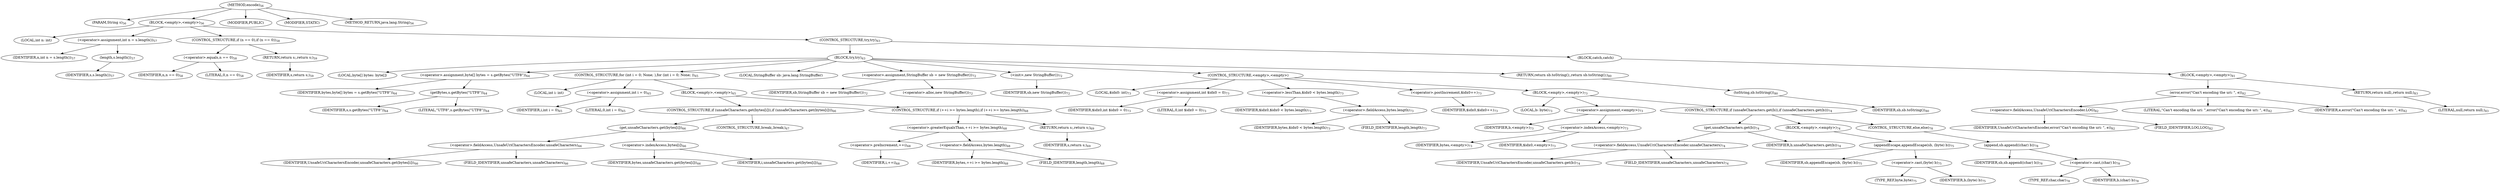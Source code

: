 digraph "encode" {  
"29" [label = <(METHOD,encode)<SUB>56</SUB>> ]
"30" [label = <(PARAM,String s)<SUB>56</SUB>> ]
"31" [label = <(BLOCK,&lt;empty&gt;,&lt;empty&gt;)<SUB>56</SUB>> ]
"32" [label = <(LOCAL,int n: int)> ]
"33" [label = <(&lt;operator&gt;.assignment,int n = s.length())<SUB>57</SUB>> ]
"34" [label = <(IDENTIFIER,n,int n = s.length())<SUB>57</SUB>> ]
"35" [label = <(length,s.length())<SUB>57</SUB>> ]
"36" [label = <(IDENTIFIER,s,s.length())<SUB>57</SUB>> ]
"37" [label = <(CONTROL_STRUCTURE,if (n == 0),if (n == 0))<SUB>58</SUB>> ]
"38" [label = <(&lt;operator&gt;.equals,n == 0)<SUB>58</SUB>> ]
"39" [label = <(IDENTIFIER,n,n == 0)<SUB>58</SUB>> ]
"40" [label = <(LITERAL,0,n == 0)<SUB>58</SUB>> ]
"41" [label = <(RETURN,return s;,return s;)<SUB>59</SUB>> ]
"42" [label = <(IDENTIFIER,s,return s;)<SUB>59</SUB>> ]
"43" [label = <(CONTROL_STRUCTURE,try,try)<SUB>63</SUB>> ]
"44" [label = <(BLOCK,try,try)<SUB>63</SUB>> ]
"45" [label = <(LOCAL,byte[] bytes: byte[])> ]
"46" [label = <(&lt;operator&gt;.assignment,byte[] bytes = s.getBytes(&quot;UTF8&quot;))<SUB>64</SUB>> ]
"47" [label = <(IDENTIFIER,bytes,byte[] bytes = s.getBytes(&quot;UTF8&quot;))<SUB>64</SUB>> ]
"48" [label = <(getBytes,s.getBytes(&quot;UTF8&quot;))<SUB>64</SUB>> ]
"49" [label = <(IDENTIFIER,s,s.getBytes(&quot;UTF8&quot;))<SUB>64</SUB>> ]
"50" [label = <(LITERAL,&quot;UTF8&quot;,s.getBytes(&quot;UTF8&quot;))<SUB>64</SUB>> ]
"51" [label = <(CONTROL_STRUCTURE,for (int i = 0; None; ),for (int i = 0; None; ))<SUB>65</SUB>> ]
"52" [label = <(LOCAL,int i: int)> ]
"53" [label = <(&lt;operator&gt;.assignment,int i = 0)<SUB>65</SUB>> ]
"54" [label = <(IDENTIFIER,i,int i = 0)<SUB>65</SUB>> ]
"55" [label = <(LITERAL,0,int i = 0)<SUB>65</SUB>> ]
"56" [label = <(BLOCK,&lt;empty&gt;,&lt;empty&gt;)<SUB>65</SUB>> ]
"57" [label = <(CONTROL_STRUCTURE,if (unsafeCharacters.get(bytes[i])),if (unsafeCharacters.get(bytes[i])))<SUB>66</SUB>> ]
"58" [label = <(get,unsafeCharacters.get(bytes[i]))<SUB>66</SUB>> ]
"59" [label = <(&lt;operator&gt;.fieldAccess,UnsafeUriCharactersEncoder.unsafeCharacters)<SUB>66</SUB>> ]
"60" [label = <(IDENTIFIER,UnsafeUriCharactersEncoder,unsafeCharacters.get(bytes[i]))<SUB>66</SUB>> ]
"61" [label = <(FIELD_IDENTIFIER,unsafeCharacters,unsafeCharacters)<SUB>66</SUB>> ]
"62" [label = <(&lt;operator&gt;.indexAccess,bytes[i])<SUB>66</SUB>> ]
"63" [label = <(IDENTIFIER,bytes,unsafeCharacters.get(bytes[i]))<SUB>66</SUB>> ]
"64" [label = <(IDENTIFIER,i,unsafeCharacters.get(bytes[i]))<SUB>66</SUB>> ]
"65" [label = <(CONTROL_STRUCTURE,break;,break;)<SUB>67</SUB>> ]
"66" [label = <(CONTROL_STRUCTURE,if (++i &gt;= bytes.length),if (++i &gt;= bytes.length))<SUB>68</SUB>> ]
"67" [label = <(&lt;operator&gt;.greaterEqualsThan,++i &gt;= bytes.length)<SUB>68</SUB>> ]
"68" [label = <(&lt;operator&gt;.preIncrement,++i)<SUB>68</SUB>> ]
"69" [label = <(IDENTIFIER,i,++i)<SUB>68</SUB>> ]
"70" [label = <(&lt;operator&gt;.fieldAccess,bytes.length)<SUB>68</SUB>> ]
"71" [label = <(IDENTIFIER,bytes,++i &gt;= bytes.length)<SUB>68</SUB>> ]
"72" [label = <(FIELD_IDENTIFIER,length,length)<SUB>68</SUB>> ]
"73" [label = <(RETURN,return s;,return s;)<SUB>69</SUB>> ]
"74" [label = <(IDENTIFIER,s,return s;)<SUB>69</SUB>> ]
"4" [label = <(LOCAL,StringBuffer sb: java.lang.StringBuffer)> ]
"75" [label = <(&lt;operator&gt;.assignment,StringBuffer sb = new StringBuffer())<SUB>72</SUB>> ]
"76" [label = <(IDENTIFIER,sb,StringBuffer sb = new StringBuffer())<SUB>72</SUB>> ]
"77" [label = <(&lt;operator&gt;.alloc,new StringBuffer())<SUB>72</SUB>> ]
"78" [label = <(&lt;init&gt;,new StringBuffer())<SUB>72</SUB>> ]
"3" [label = <(IDENTIFIER,sb,new StringBuffer())<SUB>72</SUB>> ]
"79" [label = <(CONTROL_STRUCTURE,&lt;empty&gt;,&lt;empty&gt;)> ]
"80" [label = <(LOCAL,$idx0: int)<SUB>73</SUB>> ]
"81" [label = <(&lt;operator&gt;.assignment,int $idx0 = 0)<SUB>73</SUB>> ]
"82" [label = <(IDENTIFIER,$idx0,int $idx0 = 0)<SUB>73</SUB>> ]
"83" [label = <(LITERAL,0,int $idx0 = 0)<SUB>73</SUB>> ]
"84" [label = <(&lt;operator&gt;.lessThan,$idx0 &lt; bytes.length)<SUB>73</SUB>> ]
"85" [label = <(IDENTIFIER,$idx0,$idx0 &lt; bytes.length)<SUB>73</SUB>> ]
"86" [label = <(&lt;operator&gt;.fieldAccess,bytes.length)<SUB>73</SUB>> ]
"87" [label = <(IDENTIFIER,bytes,$idx0 &lt; bytes.length)<SUB>73</SUB>> ]
"88" [label = <(FIELD_IDENTIFIER,length,length)<SUB>73</SUB>> ]
"89" [label = <(&lt;operator&gt;.postIncrement,$idx0++)<SUB>73</SUB>> ]
"90" [label = <(IDENTIFIER,$idx0,$idx0++)<SUB>73</SUB>> ]
"91" [label = <(BLOCK,&lt;empty&gt;,&lt;empty&gt;)<SUB>73</SUB>> ]
"92" [label = <(LOCAL,b: byte)<SUB>73</SUB>> ]
"93" [label = <(&lt;operator&gt;.assignment,&lt;empty&gt;)<SUB>73</SUB>> ]
"94" [label = <(IDENTIFIER,b,&lt;empty&gt;)<SUB>73</SUB>> ]
"95" [label = <(&lt;operator&gt;.indexAccess,&lt;empty&gt;)<SUB>73</SUB>> ]
"96" [label = <(IDENTIFIER,bytes,&lt;empty&gt;)<SUB>73</SUB>> ]
"97" [label = <(IDENTIFIER,$idx0,&lt;empty&gt;)<SUB>73</SUB>> ]
"98" [label = <(CONTROL_STRUCTURE,if (unsafeCharacters.get(b)),if (unsafeCharacters.get(b)))<SUB>74</SUB>> ]
"99" [label = <(get,unsafeCharacters.get(b))<SUB>74</SUB>> ]
"100" [label = <(&lt;operator&gt;.fieldAccess,UnsafeUriCharactersEncoder.unsafeCharacters)<SUB>74</SUB>> ]
"101" [label = <(IDENTIFIER,UnsafeUriCharactersEncoder,unsafeCharacters.get(b))<SUB>74</SUB>> ]
"102" [label = <(FIELD_IDENTIFIER,unsafeCharacters,unsafeCharacters)<SUB>74</SUB>> ]
"103" [label = <(IDENTIFIER,b,unsafeCharacters.get(b))<SUB>74</SUB>> ]
"104" [label = <(BLOCK,&lt;empty&gt;,&lt;empty&gt;)<SUB>74</SUB>> ]
"105" [label = <(appendEscape,appendEscape(sb, (byte) b))<SUB>75</SUB>> ]
"106" [label = <(IDENTIFIER,sb,appendEscape(sb, (byte) b))<SUB>75</SUB>> ]
"107" [label = <(&lt;operator&gt;.cast,(byte) b)<SUB>75</SUB>> ]
"108" [label = <(TYPE_REF,byte,byte)<SUB>75</SUB>> ]
"109" [label = <(IDENTIFIER,b,(byte) b)<SUB>75</SUB>> ]
"110" [label = <(CONTROL_STRUCTURE,else,else)<SUB>78</SUB>> ]
"111" [label = <(append,sb.append((char) b))<SUB>78</SUB>> ]
"112" [label = <(IDENTIFIER,sb,sb.append((char) b))<SUB>78</SUB>> ]
"113" [label = <(&lt;operator&gt;.cast,(char) b)<SUB>78</SUB>> ]
"114" [label = <(TYPE_REF,char,char)<SUB>78</SUB>> ]
"115" [label = <(IDENTIFIER,b,(char) b)<SUB>78</SUB>> ]
"116" [label = <(RETURN,return sb.toString();,return sb.toString();)<SUB>80</SUB>> ]
"117" [label = <(toString,sb.toString())<SUB>80</SUB>> ]
"118" [label = <(IDENTIFIER,sb,sb.toString())<SUB>80</SUB>> ]
"119" [label = <(BLOCK,catch,catch)> ]
"120" [label = <(BLOCK,&lt;empty&gt;,&lt;empty&gt;)<SUB>81</SUB>> ]
"121" [label = <(error,error(&quot;Can't encoding the uri: &quot;, e))<SUB>82</SUB>> ]
"122" [label = <(&lt;operator&gt;.fieldAccess,UnsafeUriCharactersEncoder.LOG)<SUB>82</SUB>> ]
"123" [label = <(IDENTIFIER,UnsafeUriCharactersEncoder,error(&quot;Can't encoding the uri: &quot;, e))<SUB>82</SUB>> ]
"124" [label = <(FIELD_IDENTIFIER,LOG,LOG)<SUB>82</SUB>> ]
"125" [label = <(LITERAL,&quot;Can't encoding the uri: &quot;,error(&quot;Can't encoding the uri: &quot;, e))<SUB>82</SUB>> ]
"126" [label = <(IDENTIFIER,e,error(&quot;Can't encoding the uri: &quot;, e))<SUB>82</SUB>> ]
"127" [label = <(RETURN,return null;,return null;)<SUB>83</SUB>> ]
"128" [label = <(LITERAL,null,return null;)<SUB>83</SUB>> ]
"129" [label = <(MODIFIER,PUBLIC)> ]
"130" [label = <(MODIFIER,STATIC)> ]
"131" [label = <(METHOD_RETURN,java.lang.String)<SUB>56</SUB>> ]
  "29" -> "30" 
  "29" -> "31" 
  "29" -> "129" 
  "29" -> "130" 
  "29" -> "131" 
  "31" -> "32" 
  "31" -> "33" 
  "31" -> "37" 
  "31" -> "43" 
  "33" -> "34" 
  "33" -> "35" 
  "35" -> "36" 
  "37" -> "38" 
  "37" -> "41" 
  "38" -> "39" 
  "38" -> "40" 
  "41" -> "42" 
  "43" -> "44" 
  "43" -> "119" 
  "44" -> "45" 
  "44" -> "46" 
  "44" -> "51" 
  "44" -> "4" 
  "44" -> "75" 
  "44" -> "78" 
  "44" -> "79" 
  "44" -> "116" 
  "46" -> "47" 
  "46" -> "48" 
  "48" -> "49" 
  "48" -> "50" 
  "51" -> "52" 
  "51" -> "53" 
  "51" -> "56" 
  "53" -> "54" 
  "53" -> "55" 
  "56" -> "57" 
  "56" -> "66" 
  "57" -> "58" 
  "57" -> "65" 
  "58" -> "59" 
  "58" -> "62" 
  "59" -> "60" 
  "59" -> "61" 
  "62" -> "63" 
  "62" -> "64" 
  "66" -> "67" 
  "66" -> "73" 
  "67" -> "68" 
  "67" -> "70" 
  "68" -> "69" 
  "70" -> "71" 
  "70" -> "72" 
  "73" -> "74" 
  "75" -> "76" 
  "75" -> "77" 
  "78" -> "3" 
  "79" -> "80" 
  "79" -> "81" 
  "79" -> "84" 
  "79" -> "89" 
  "79" -> "91" 
  "81" -> "82" 
  "81" -> "83" 
  "84" -> "85" 
  "84" -> "86" 
  "86" -> "87" 
  "86" -> "88" 
  "89" -> "90" 
  "91" -> "92" 
  "91" -> "93" 
  "91" -> "98" 
  "93" -> "94" 
  "93" -> "95" 
  "95" -> "96" 
  "95" -> "97" 
  "98" -> "99" 
  "98" -> "104" 
  "98" -> "110" 
  "99" -> "100" 
  "99" -> "103" 
  "100" -> "101" 
  "100" -> "102" 
  "104" -> "105" 
  "105" -> "106" 
  "105" -> "107" 
  "107" -> "108" 
  "107" -> "109" 
  "110" -> "111" 
  "111" -> "112" 
  "111" -> "113" 
  "113" -> "114" 
  "113" -> "115" 
  "116" -> "117" 
  "117" -> "118" 
  "119" -> "120" 
  "120" -> "121" 
  "120" -> "127" 
  "121" -> "122" 
  "121" -> "125" 
  "121" -> "126" 
  "122" -> "123" 
  "122" -> "124" 
  "127" -> "128" 
}
